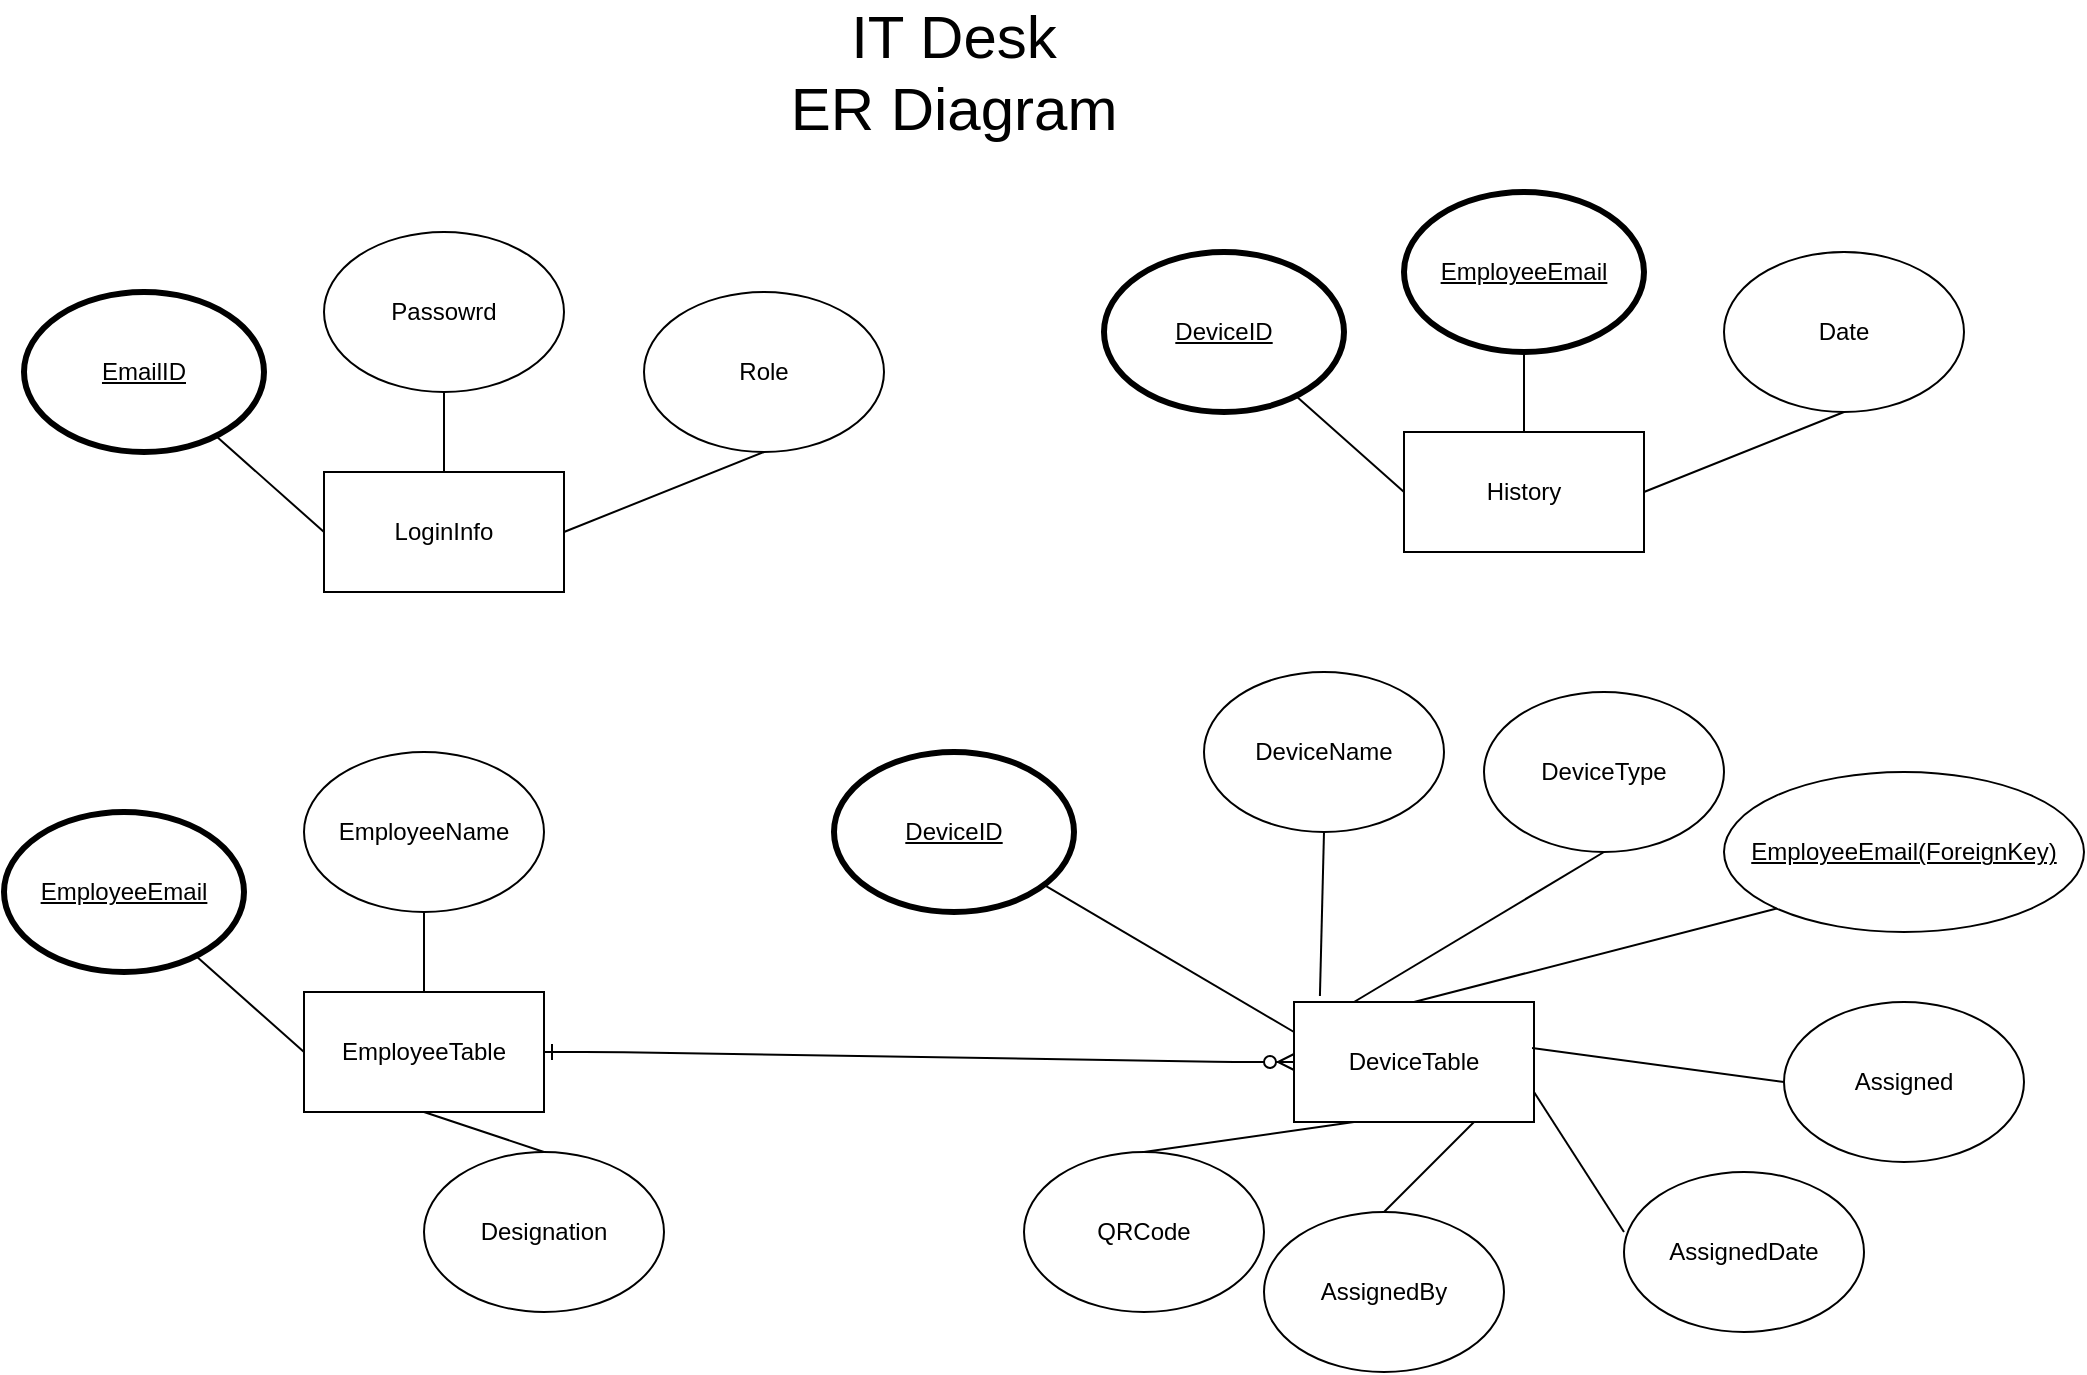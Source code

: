 <mxfile version="14.6.6" type="github"><diagram id="zTjlQYOlsilWlxh8Xlqh" name="Page-1"><mxGraphModel dx="1422" dy="1894" grid="1" gridSize="10" guides="1" tooltips="1" connect="1" arrows="1" fold="1" page="1" pageScale="1" pageWidth="850" pageHeight="1100" math="0" shadow="0"><root><mxCell id="0"/><mxCell id="1" parent="0"/><mxCell id="93AqYQxgSIACoRyakcor-1" value="&lt;u&gt;EmailID&lt;/u&gt;" style="ellipse;whiteSpace=wrap;html=1;strokeWidth=3;" parent="1" vertex="1"><mxGeometry x="20" y="60" width="120" height="80" as="geometry"/></mxCell><mxCell id="93AqYQxgSIACoRyakcor-2" value="LoginInfo" style="rounded=0;whiteSpace=wrap;html=1;" parent="1" vertex="1"><mxGeometry x="170" y="150" width="120" height="60" as="geometry"/></mxCell><mxCell id="93AqYQxgSIACoRyakcor-3" value="" style="endArrow=none;html=1;exitX=0;exitY=0.5;exitDx=0;exitDy=0;" parent="1" source="93AqYQxgSIACoRyakcor-2" target="93AqYQxgSIACoRyakcor-1" edge="1"><mxGeometry width="50" height="50" relative="1" as="geometry"><mxPoint x="380" y="300" as="sourcePoint"/><mxPoint x="270" y="180" as="targetPoint"/></mxGeometry></mxCell><mxCell id="93AqYQxgSIACoRyakcor-4" value="Passowrd" style="ellipse;whiteSpace=wrap;html=1;" parent="1" vertex="1"><mxGeometry x="170" y="30" width="120" height="80" as="geometry"/></mxCell><mxCell id="93AqYQxgSIACoRyakcor-5" value="Role" style="ellipse;whiteSpace=wrap;html=1;" parent="1" vertex="1"><mxGeometry x="330" y="60" width="120" height="80" as="geometry"/></mxCell><mxCell id="93AqYQxgSIACoRyakcor-6" value="" style="endArrow=none;html=1;exitX=0.5;exitY=0;exitDx=0;exitDy=0;entryX=0.5;entryY=1;entryDx=0;entryDy=0;" parent="1" source="93AqYQxgSIACoRyakcor-2" target="93AqYQxgSIACoRyakcor-4" edge="1"><mxGeometry width="50" height="50" relative="1" as="geometry"><mxPoint x="180" y="190" as="sourcePoint"/><mxPoint x="126" y="142" as="targetPoint"/></mxGeometry></mxCell><mxCell id="93AqYQxgSIACoRyakcor-7" value="" style="endArrow=none;html=1;exitX=1;exitY=0.5;exitDx=0;exitDy=0;entryX=0.5;entryY=1;entryDx=0;entryDy=0;" parent="1" source="93AqYQxgSIACoRyakcor-2" target="93AqYQxgSIACoRyakcor-5" edge="1"><mxGeometry width="50" height="50" relative="1" as="geometry"><mxPoint x="240" y="160" as="sourcePoint"/><mxPoint x="240" y="120" as="targetPoint"/></mxGeometry></mxCell><mxCell id="93AqYQxgSIACoRyakcor-8" value="&lt;u&gt;EmployeeEmail&lt;/u&gt;" style="ellipse;whiteSpace=wrap;html=1;strokeWidth=3;" parent="1" vertex="1"><mxGeometry x="10" y="320" width="120" height="80" as="geometry"/></mxCell><mxCell id="93AqYQxgSIACoRyakcor-9" value="EmployeeTable" style="rounded=0;whiteSpace=wrap;html=1;" parent="1" vertex="1"><mxGeometry x="160" y="410" width="120" height="60" as="geometry"/></mxCell><mxCell id="93AqYQxgSIACoRyakcor-10" value="" style="endArrow=none;html=1;exitX=0;exitY=0.5;exitDx=0;exitDy=0;" parent="1" source="93AqYQxgSIACoRyakcor-9" target="93AqYQxgSIACoRyakcor-8" edge="1"><mxGeometry width="50" height="50" relative="1" as="geometry"><mxPoint x="370" y="560" as="sourcePoint"/><mxPoint x="260" y="440" as="targetPoint"/></mxGeometry></mxCell><mxCell id="93AqYQxgSIACoRyakcor-11" value="EmployeeName" style="ellipse;whiteSpace=wrap;html=1;" parent="1" vertex="1"><mxGeometry x="160" y="290" width="120" height="80" as="geometry"/></mxCell><mxCell id="93AqYQxgSIACoRyakcor-12" value="Designation" style="ellipse;whiteSpace=wrap;html=1;" parent="1" vertex="1"><mxGeometry x="220" y="490" width="120" height="80" as="geometry"/></mxCell><mxCell id="93AqYQxgSIACoRyakcor-13" value="" style="endArrow=none;html=1;exitX=0.5;exitY=0;exitDx=0;exitDy=0;entryX=0.5;entryY=1;entryDx=0;entryDy=0;" parent="1" source="93AqYQxgSIACoRyakcor-9" target="93AqYQxgSIACoRyakcor-11" edge="1"><mxGeometry width="50" height="50" relative="1" as="geometry"><mxPoint x="170" y="450" as="sourcePoint"/><mxPoint x="116" y="402" as="targetPoint"/></mxGeometry></mxCell><mxCell id="93AqYQxgSIACoRyakcor-14" value="" style="endArrow=none;html=1;entryX=0.5;entryY=0;entryDx=0;entryDy=0;" parent="1" target="93AqYQxgSIACoRyakcor-12" edge="1"><mxGeometry width="50" height="50" relative="1" as="geometry"><mxPoint x="220" y="470" as="sourcePoint"/><mxPoint x="230" y="380" as="targetPoint"/></mxGeometry></mxCell><mxCell id="93AqYQxgSIACoRyakcor-15" value="&lt;u&gt;DeviceID&lt;/u&gt;" style="ellipse;whiteSpace=wrap;html=1;strokeWidth=3;" parent="1" vertex="1"><mxGeometry x="425" y="290" width="120" height="80" as="geometry"/></mxCell><mxCell id="93AqYQxgSIACoRyakcor-16" value="DeviceTable" style="rounded=0;whiteSpace=wrap;html=1;" parent="1" vertex="1"><mxGeometry x="655" y="415" width="120" height="60" as="geometry"/></mxCell><mxCell id="93AqYQxgSIACoRyakcor-17" value="" style="endArrow=none;html=1;exitX=0;exitY=0.25;exitDx=0;exitDy=0;" parent="1" source="93AqYQxgSIACoRyakcor-16" target="93AqYQxgSIACoRyakcor-15" edge="1"><mxGeometry width="50" height="50" relative="1" as="geometry"><mxPoint x="865" y="565" as="sourcePoint"/><mxPoint x="755" y="445" as="targetPoint"/></mxGeometry></mxCell><mxCell id="93AqYQxgSIACoRyakcor-18" value="DeviceName" style="ellipse;whiteSpace=wrap;html=1;" parent="1" vertex="1"><mxGeometry x="610" y="250" width="120" height="80" as="geometry"/></mxCell><mxCell id="93AqYQxgSIACoRyakcor-19" value="DeviceType" style="ellipse;whiteSpace=wrap;html=1;" parent="1" vertex="1"><mxGeometry x="750" y="260" width="120" height="80" as="geometry"/></mxCell><mxCell id="93AqYQxgSIACoRyakcor-20" value="" style="endArrow=none;html=1;exitX=0.108;exitY=-0.05;exitDx=0;exitDy=0;entryX=0.5;entryY=1;entryDx=0;entryDy=0;exitPerimeter=0;" parent="1" source="93AqYQxgSIACoRyakcor-16" target="93AqYQxgSIACoRyakcor-18" edge="1"><mxGeometry width="50" height="50" relative="1" as="geometry"><mxPoint x="665" y="455" as="sourcePoint"/><mxPoint x="611" y="407" as="targetPoint"/></mxGeometry></mxCell><mxCell id="93AqYQxgSIACoRyakcor-21" value="" style="endArrow=none;html=1;entryX=0.5;entryY=1;entryDx=0;entryDy=0;exitX=0.25;exitY=0;exitDx=0;exitDy=0;" parent="1" source="93AqYQxgSIACoRyakcor-16" target="93AqYQxgSIACoRyakcor-19" edge="1"><mxGeometry width="50" height="50" relative="1" as="geometry"><mxPoint x="735" y="405" as="sourcePoint"/><mxPoint x="725" y="385" as="targetPoint"/></mxGeometry></mxCell><mxCell id="93AqYQxgSIACoRyakcor-22" value="&lt;u&gt;EmployeeEmail(ForeignKey)&lt;/u&gt;" style="ellipse;whiteSpace=wrap;html=1;" parent="1" vertex="1"><mxGeometry x="870" y="300" width="180" height="80" as="geometry"/></mxCell><mxCell id="93AqYQxgSIACoRyakcor-23" value="Assigned" style="ellipse;whiteSpace=wrap;html=1;" parent="1" vertex="1"><mxGeometry x="900" y="415" width="120" height="80" as="geometry"/></mxCell><mxCell id="93AqYQxgSIACoRyakcor-24" value="AssignedDate" style="ellipse;whiteSpace=wrap;html=1;" parent="1" vertex="1"><mxGeometry x="820" y="500" width="120" height="80" as="geometry"/></mxCell><mxCell id="93AqYQxgSIACoRyakcor-25" value="AssignedBy" style="ellipse;whiteSpace=wrap;html=1;" parent="1" vertex="1"><mxGeometry x="640" y="520" width="120" height="80" as="geometry"/></mxCell><mxCell id="93AqYQxgSIACoRyakcor-26" value="QRCode" style="ellipse;whiteSpace=wrap;html=1;" parent="1" vertex="1"><mxGeometry x="520" y="490" width="120" height="80" as="geometry"/></mxCell><mxCell id="93AqYQxgSIACoRyakcor-27" value="" style="endArrow=none;html=1;exitX=0.5;exitY=0;exitDx=0;exitDy=0;entryX=0;entryY=1;entryDx=0;entryDy=0;" parent="1" source="93AqYQxgSIACoRyakcor-16" target="93AqYQxgSIACoRyakcor-22" edge="1"><mxGeometry width="50" height="50" relative="1" as="geometry"><mxPoint x="835" y="305" as="sourcePoint"/><mxPoint x="885" y="255" as="targetPoint"/></mxGeometry></mxCell><mxCell id="93AqYQxgSIACoRyakcor-28" value="" style="endArrow=none;html=1;exitX=0.992;exitY=0.383;exitDx=0;exitDy=0;entryX=0;entryY=0.5;entryDx=0;entryDy=0;exitPerimeter=0;" parent="1" source="93AqYQxgSIACoRyakcor-16" target="93AqYQxgSIACoRyakcor-23" edge="1"><mxGeometry width="50" height="50" relative="1" as="geometry"><mxPoint x="835" y="305" as="sourcePoint"/><mxPoint x="885" y="255" as="targetPoint"/></mxGeometry></mxCell><mxCell id="93AqYQxgSIACoRyakcor-29" value="" style="endArrow=none;html=1;exitX=1;exitY=0.75;exitDx=0;exitDy=0;entryX=0;entryY=0.375;entryDx=0;entryDy=0;entryPerimeter=0;" parent="1" source="93AqYQxgSIACoRyakcor-16" target="93AqYQxgSIACoRyakcor-24" edge="1"><mxGeometry width="50" height="50" relative="1" as="geometry"><mxPoint x="835" y="305" as="sourcePoint"/><mxPoint x="885" y="255" as="targetPoint"/></mxGeometry></mxCell><mxCell id="93AqYQxgSIACoRyakcor-30" value="" style="endArrow=none;html=1;exitX=0.75;exitY=1;exitDx=0;exitDy=0;entryX=0.5;entryY=0;entryDx=0;entryDy=0;" parent="1" source="93AqYQxgSIACoRyakcor-16" target="93AqYQxgSIACoRyakcor-25" edge="1"><mxGeometry width="50" height="50" relative="1" as="geometry"><mxPoint x="835" y="305" as="sourcePoint"/><mxPoint x="885" y="255" as="targetPoint"/></mxGeometry></mxCell><mxCell id="93AqYQxgSIACoRyakcor-31" value="" style="endArrow=none;html=1;exitX=0.25;exitY=1;exitDx=0;exitDy=0;entryX=0.5;entryY=0;entryDx=0;entryDy=0;" parent="1" source="93AqYQxgSIACoRyakcor-16" target="93AqYQxgSIACoRyakcor-26" edge="1"><mxGeometry width="50" height="50" relative="1" as="geometry"><mxPoint x="835" y="305" as="sourcePoint"/><mxPoint x="885" y="255" as="targetPoint"/></mxGeometry></mxCell><mxCell id="ZkA7pwCNV48dStx_yh2e-1" value="" style="edgeStyle=entityRelationEdgeStyle;endArrow=ERzeroToMany;startArrow=ERone;endFill=1;startFill=0;exitX=1;exitY=0.5;exitDx=0;exitDy=0;entryX=0;entryY=0.5;entryDx=0;entryDy=0;" edge="1" parent="1" source="93AqYQxgSIACoRyakcor-9" target="93AqYQxgSIACoRyakcor-16"><mxGeometry width="100" height="100" relative="1" as="geometry"><mxPoint x="370" y="165" as="sourcePoint"/><mxPoint x="740" y="510" as="targetPoint"/></mxGeometry></mxCell><mxCell id="ZkA7pwCNV48dStx_yh2e-4" value="&lt;u&gt;DeviceID&lt;/u&gt;" style="ellipse;whiteSpace=wrap;html=1;strokeWidth=3;" vertex="1" parent="1"><mxGeometry x="560" y="40" width="120" height="80" as="geometry"/></mxCell><mxCell id="ZkA7pwCNV48dStx_yh2e-5" value="History" style="rounded=0;whiteSpace=wrap;html=1;" vertex="1" parent="1"><mxGeometry x="710" y="130" width="120" height="60" as="geometry"/></mxCell><mxCell id="ZkA7pwCNV48dStx_yh2e-6" value="" style="endArrow=none;html=1;exitX=0;exitY=0.5;exitDx=0;exitDy=0;" edge="1" parent="1" source="ZkA7pwCNV48dStx_yh2e-5" target="ZkA7pwCNV48dStx_yh2e-4"><mxGeometry width="50" height="50" relative="1" as="geometry"><mxPoint x="920" y="280" as="sourcePoint"/><mxPoint x="810" y="160" as="targetPoint"/></mxGeometry></mxCell><mxCell id="ZkA7pwCNV48dStx_yh2e-7" value="&lt;u&gt;EmployeeEmail&lt;/u&gt;" style="ellipse;whiteSpace=wrap;html=1;strokeWidth=3;" vertex="1" parent="1"><mxGeometry x="710" y="10" width="120" height="80" as="geometry"/></mxCell><mxCell id="ZkA7pwCNV48dStx_yh2e-8" value="Date" style="ellipse;whiteSpace=wrap;html=1;" vertex="1" parent="1"><mxGeometry x="870" y="40" width="120" height="80" as="geometry"/></mxCell><mxCell id="ZkA7pwCNV48dStx_yh2e-9" value="" style="endArrow=none;html=1;exitX=0.5;exitY=0;exitDx=0;exitDy=0;entryX=0.5;entryY=1;entryDx=0;entryDy=0;" edge="1" parent="1" source="ZkA7pwCNV48dStx_yh2e-5" target="ZkA7pwCNV48dStx_yh2e-7"><mxGeometry width="50" height="50" relative="1" as="geometry"><mxPoint x="720" y="170" as="sourcePoint"/><mxPoint x="666" y="122" as="targetPoint"/></mxGeometry></mxCell><mxCell id="ZkA7pwCNV48dStx_yh2e-10" value="" style="endArrow=none;html=1;exitX=1;exitY=0.5;exitDx=0;exitDy=0;entryX=0.5;entryY=1;entryDx=0;entryDy=0;" edge="1" parent="1" source="ZkA7pwCNV48dStx_yh2e-5" target="ZkA7pwCNV48dStx_yh2e-8"><mxGeometry width="50" height="50" relative="1" as="geometry"><mxPoint x="780" y="140" as="sourcePoint"/><mxPoint x="780" y="100" as="targetPoint"/></mxGeometry></mxCell><mxCell id="ZkA7pwCNV48dStx_yh2e-11" value="&lt;font style=&quot;font-size: 30px&quot;&gt;IT Desk&lt;br&gt;ER Diagram&lt;br&gt;&lt;/font&gt;" style="text;html=1;strokeColor=none;fillColor=none;align=center;verticalAlign=middle;whiteSpace=wrap;rounded=0;" vertex="1" parent="1"><mxGeometry x="250" y="-60" width="470" height="20" as="geometry"/></mxCell></root></mxGraphModel></diagram></mxfile>